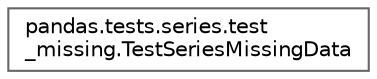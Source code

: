digraph "Graphical Class Hierarchy"
{
 // LATEX_PDF_SIZE
  bgcolor="transparent";
  edge [fontname=Helvetica,fontsize=10,labelfontname=Helvetica,labelfontsize=10];
  node [fontname=Helvetica,fontsize=10,shape=box,height=0.2,width=0.4];
  rankdir="LR";
  Node0 [id="Node000000",label="pandas.tests.series.test\l_missing.TestSeriesMissingData",height=0.2,width=0.4,color="grey40", fillcolor="white", style="filled",URL="$d8/d38/classpandas_1_1tests_1_1series_1_1test__missing_1_1TestSeriesMissingData.html",tooltip=" "];
}
